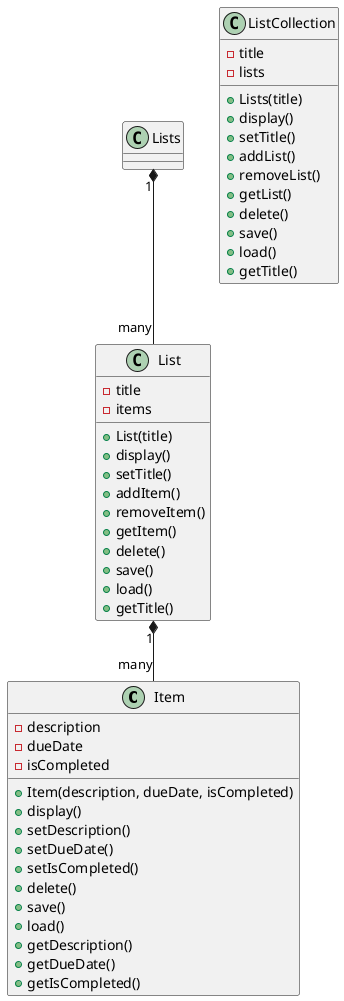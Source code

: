 @startuml
'https://plantuml.com/sequence-diagram


class Item
{
    -description
    -dueDate
    -isCompleted
    +Item(description, dueDate, isCompleted)
    +display()
    +setDescription()
    +setDueDate()
    +setIsCompleted()
    +delete()
    +save()
    +load()
    +getDescription()
    +getDueDate()
    +getIsCompleted()
}
class List
{
    -title
    -items
    +List(title)
    +display()
    +setTitle()
    +addItem()
    +removeItem()
    +getItem()
    +delete()
    +save()
    +load()
    +getTitle()
}
class ListCollection
{
     -title
     -lists
     +Lists(title)
     +display()
     +setTitle()
     +addList()
     +removeList()
     +getList()
     +delete()
     +save()
     +load()
     +getTitle()

}
Lists "1" *-- "many" List
List "1" *-- "many" Item

@enduml